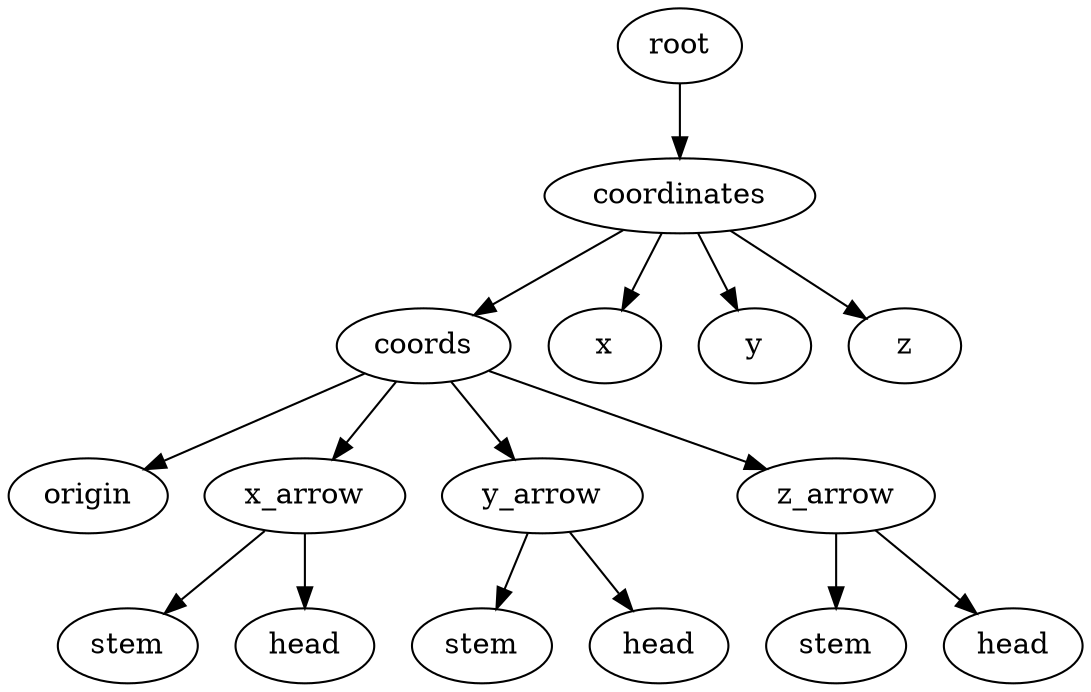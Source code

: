 digraph D {
    root_70 [label="root"];
    coordinates_71 [label="coordinates"];
    coords_72 [label="coords"];
    origin_73 [label="origin"];
    x_arrow_74 [label="x_arrow"];
    stem_75 [label="stem"];
    head_76 [label="head"];
    y_arrow_77 [label="y_arrow"];
    stem_78 [label="stem"];
    head_79 [label="head"];
    z_arrow_80 [label="z_arrow"];
    stem_81 [label="stem"];
    head_82 [label="head"];
    x_83 [label="x"];
    y_84 [label="y"];
    z_85 [label="z"];
    root_70 -> coordinates_71;
    coordinates_71 -> coords_72;
    coords_72 -> origin_73;
    coords_72 -> x_arrow_74;
    x_arrow_74 -> stem_75;
    x_arrow_74 -> head_76;
    coords_72 -> y_arrow_77;
    y_arrow_77 -> stem_78;
    y_arrow_77 -> head_79;
    coords_72 -> z_arrow_80;
    z_arrow_80 -> stem_81;
    z_arrow_80 -> head_82;
    coordinates_71 -> x_83;
    coordinates_71 -> y_84;
    coordinates_71 -> z_85;
}
